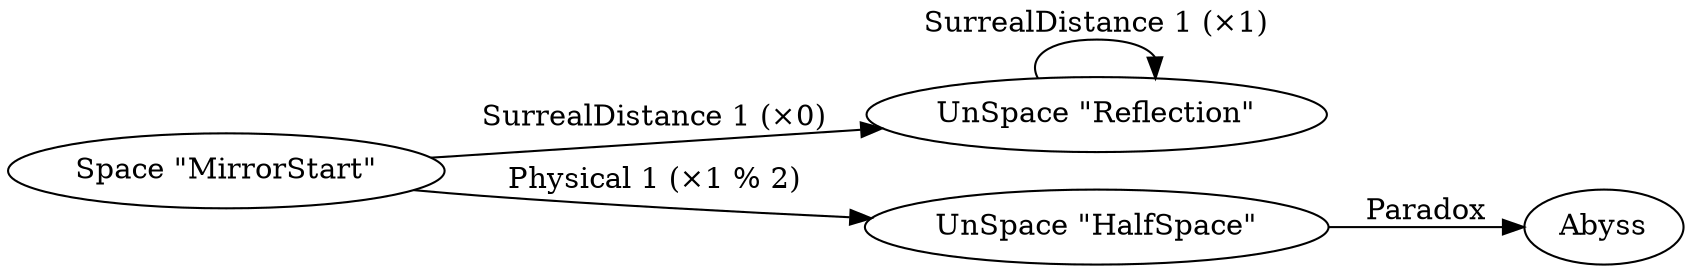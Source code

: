 digraph HouseGraph {
    graph [rankdir=LR];
    "Space \"MirrorStart\"" -> "UnSpace \"Reflection\"" [label="SurrealDistance 1 (×0)"];
    "Space \"MirrorStart\"" -> "UnSpace \"HalfSpace\"" [label="Physical 1 (×1 % 2)"];
    "UnSpace \"HalfSpace\"" -> Abyss [label=Paradox];
    "UnSpace \"Reflection\"" -> "UnSpace \"Reflection\"" [label="SurrealDistance 1 (×1)"];
}